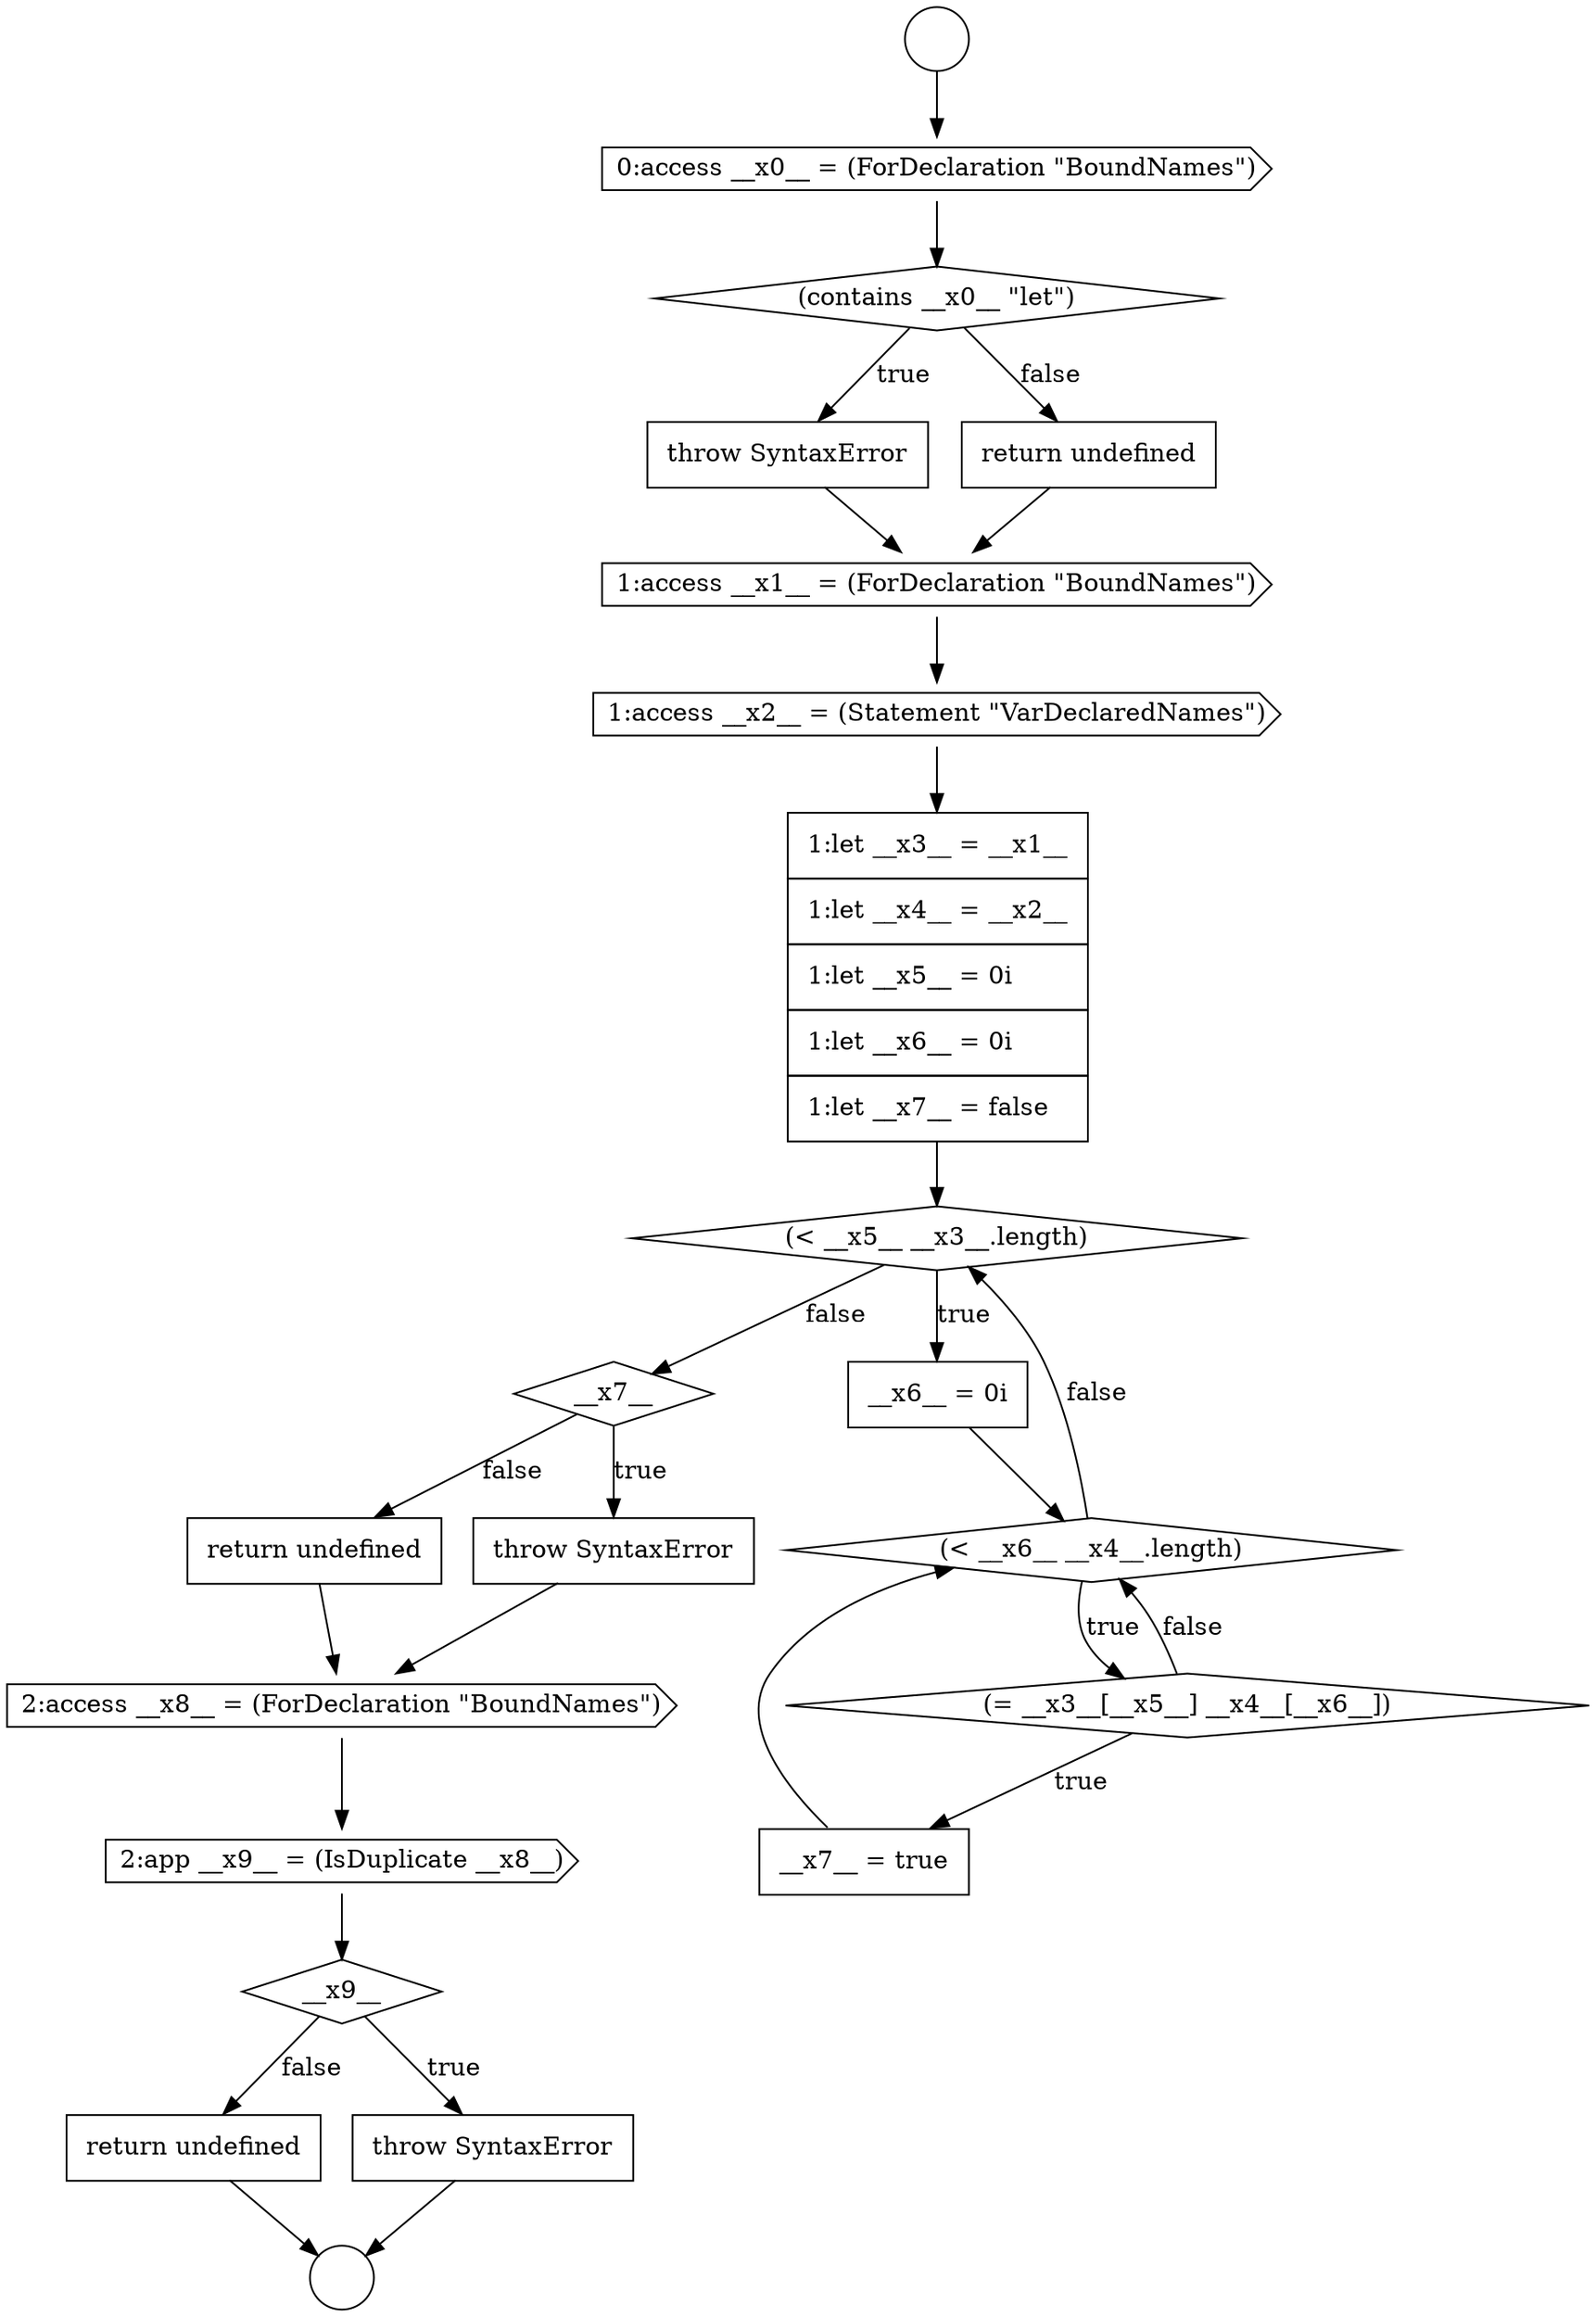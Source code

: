 digraph {
  node18837 [shape=diamond, label=<<font color="black">(&lt; __x5__ __x3__.length)</font>> color="black" fillcolor="white" style=filled]
  node18834 [shape=cds, label=<<font color="black">1:access __x1__ = (ForDeclaration &quot;BoundNames&quot;)</font>> color="black" fillcolor="white" style=filled]
  node18842 [shape=diamond, label=<<font color="black">__x7__</font>> color="black" fillcolor="white" style=filled]
  node18838 [shape=none, margin=0, label=<<font color="black">
    <table border="0" cellborder="1" cellspacing="0" cellpadding="10">
      <tr><td align="left">__x6__ = 0i</td></tr>
    </table>
  </font>> color="black" fillcolor="white" style=filled]
  node18828 [shape=circle label=" " color="black" fillcolor="white" style=filled]
  node18845 [shape=cds, label=<<font color="black">2:access __x8__ = (ForDeclaration &quot;BoundNames&quot;)</font>> color="black" fillcolor="white" style=filled]
  node18832 [shape=none, margin=0, label=<<font color="black">
    <table border="0" cellborder="1" cellspacing="0" cellpadding="10">
      <tr><td align="left">throw SyntaxError</td></tr>
    </table>
  </font>> color="black" fillcolor="white" style=filled]
  node18841 [shape=none, margin=0, label=<<font color="black">
    <table border="0" cellborder="1" cellspacing="0" cellpadding="10">
      <tr><td align="left">__x7__ = true</td></tr>
    </table>
  </font>> color="black" fillcolor="white" style=filled]
  node18849 [shape=none, margin=0, label=<<font color="black">
    <table border="0" cellborder="1" cellspacing="0" cellpadding="10">
      <tr><td align="left">return undefined</td></tr>
    </table>
  </font>> color="black" fillcolor="white" style=filled]
  node18833 [shape=none, margin=0, label=<<font color="black">
    <table border="0" cellborder="1" cellspacing="0" cellpadding="10">
      <tr><td align="left">return undefined</td></tr>
    </table>
  </font>> color="black" fillcolor="white" style=filled]
  node18847 [shape=diamond, label=<<font color="black">__x9__</font>> color="black" fillcolor="white" style=filled]
  node18830 [shape=cds, label=<<font color="black">0:access __x0__ = (ForDeclaration &quot;BoundNames&quot;)</font>> color="black" fillcolor="white" style=filled]
  node18846 [shape=cds, label=<<font color="black">2:app __x9__ = (IsDuplicate __x8__)</font>> color="black" fillcolor="white" style=filled]
  node18829 [shape=circle label=" " color="black" fillcolor="white" style=filled]
  node18836 [shape=none, margin=0, label=<<font color="black">
    <table border="0" cellborder="1" cellspacing="0" cellpadding="10">
      <tr><td align="left">1:let __x3__ = __x1__</td></tr>
      <tr><td align="left">1:let __x4__ = __x2__</td></tr>
      <tr><td align="left">1:let __x5__ = 0i</td></tr>
      <tr><td align="left">1:let __x6__ = 0i</td></tr>
      <tr><td align="left">1:let __x7__ = false</td></tr>
    </table>
  </font>> color="black" fillcolor="white" style=filled]
  node18839 [shape=diamond, label=<<font color="black">(&lt; __x6__ __x4__.length)</font>> color="black" fillcolor="white" style=filled]
  node18844 [shape=none, margin=0, label=<<font color="black">
    <table border="0" cellborder="1" cellspacing="0" cellpadding="10">
      <tr><td align="left">return undefined</td></tr>
    </table>
  </font>> color="black" fillcolor="white" style=filled]
  node18831 [shape=diamond, label=<<font color="black">(contains __x0__ &quot;let&quot;)</font>> color="black" fillcolor="white" style=filled]
  node18848 [shape=none, margin=0, label=<<font color="black">
    <table border="0" cellborder="1" cellspacing="0" cellpadding="10">
      <tr><td align="left">throw SyntaxError</td></tr>
    </table>
  </font>> color="black" fillcolor="white" style=filled]
  node18835 [shape=cds, label=<<font color="black">1:access __x2__ = (Statement &quot;VarDeclaredNames&quot;)</font>> color="black" fillcolor="white" style=filled]
  node18840 [shape=diamond, label=<<font color="black">(= __x3__[__x5__] __x4__[__x6__])</font>> color="black" fillcolor="white" style=filled]
  node18843 [shape=none, margin=0, label=<<font color="black">
    <table border="0" cellborder="1" cellspacing="0" cellpadding="10">
      <tr><td align="left">throw SyntaxError</td></tr>
    </table>
  </font>> color="black" fillcolor="white" style=filled]
  node18834 -> node18835 [ color="black"]
  node18840 -> node18841 [label=<<font color="black">true</font>> color="black"]
  node18840 -> node18839 [label=<<font color="black">false</font>> color="black"]
  node18846 -> node18847 [ color="black"]
  node18845 -> node18846 [ color="black"]
  node18849 -> node18829 [ color="black"]
  node18831 -> node18832 [label=<<font color="black">true</font>> color="black"]
  node18831 -> node18833 [label=<<font color="black">false</font>> color="black"]
  node18832 -> node18834 [ color="black"]
  node18830 -> node18831 [ color="black"]
  node18839 -> node18840 [label=<<font color="black">true</font>> color="black"]
  node18839 -> node18837 [label=<<font color="black">false</font>> color="black"]
  node18843 -> node18845 [ color="black"]
  node18842 -> node18843 [label=<<font color="black">true</font>> color="black"]
  node18842 -> node18844 [label=<<font color="black">false</font>> color="black"]
  node18848 -> node18829 [ color="black"]
  node18835 -> node18836 [ color="black"]
  node18838 -> node18839 [ color="black"]
  node18828 -> node18830 [ color="black"]
  node18844 -> node18845 [ color="black"]
  node18836 -> node18837 [ color="black"]
  node18847 -> node18848 [label=<<font color="black">true</font>> color="black"]
  node18847 -> node18849 [label=<<font color="black">false</font>> color="black"]
  node18833 -> node18834 [ color="black"]
  node18837 -> node18838 [label=<<font color="black">true</font>> color="black"]
  node18837 -> node18842 [label=<<font color="black">false</font>> color="black"]
  node18841 -> node18839 [ color="black"]
}

